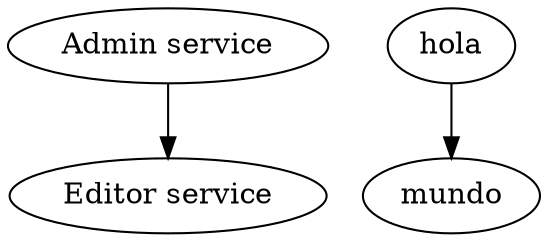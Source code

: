 digraph {
subgraph Group1 {
    "Admin service" -> "Editor service"
}

subgraph "Group 2" {
    fillcolor=green
    "hola" -> "mundo"
}
}